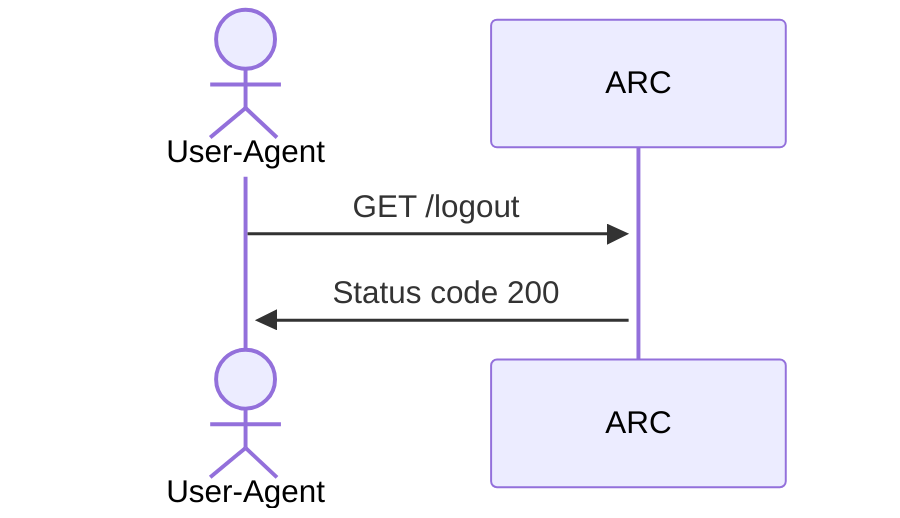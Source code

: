 sequenceDiagram

    actor User-Agent
    participant ARC

    User-Agent ->>+ ARC: GET /logout
    ARC ->>+ User-Agent: Status code 200